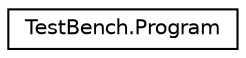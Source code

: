 digraph G
{
  edge [fontname="Helvetica",fontsize="10",labelfontname="Helvetica",labelfontsize="10"];
  node [fontname="Helvetica",fontsize="10",shape=record];
  rankdir="LR";
  Node1 [label="TestBench.Program",height=0.2,width=0.4,color="black", fillcolor="white", style="filled",URL="$class_test_bench_1_1_program.html"];
}
